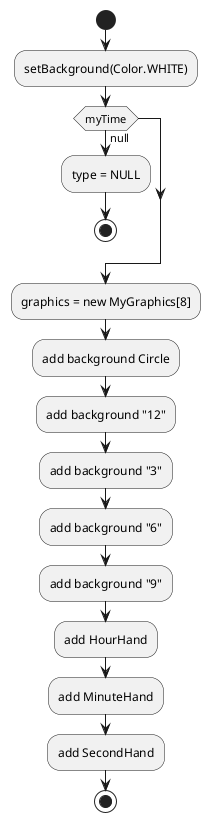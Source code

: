 @startuml
'https://plantuml.com/activity-diagram-beta

start
:setBackground(Color.WHITE);
if (myTime) is (null) then
  :type = NULL;
    stop
else
endif
  :graphics = new MyGraphics[8];
  :add background Circle;
  :add background "12";
  :add background "3";
  :add background "6";
  :add background "9";
  :add HourHand;
  :add MinuteHand;
  :add SecondHand;

stop

@enduml
